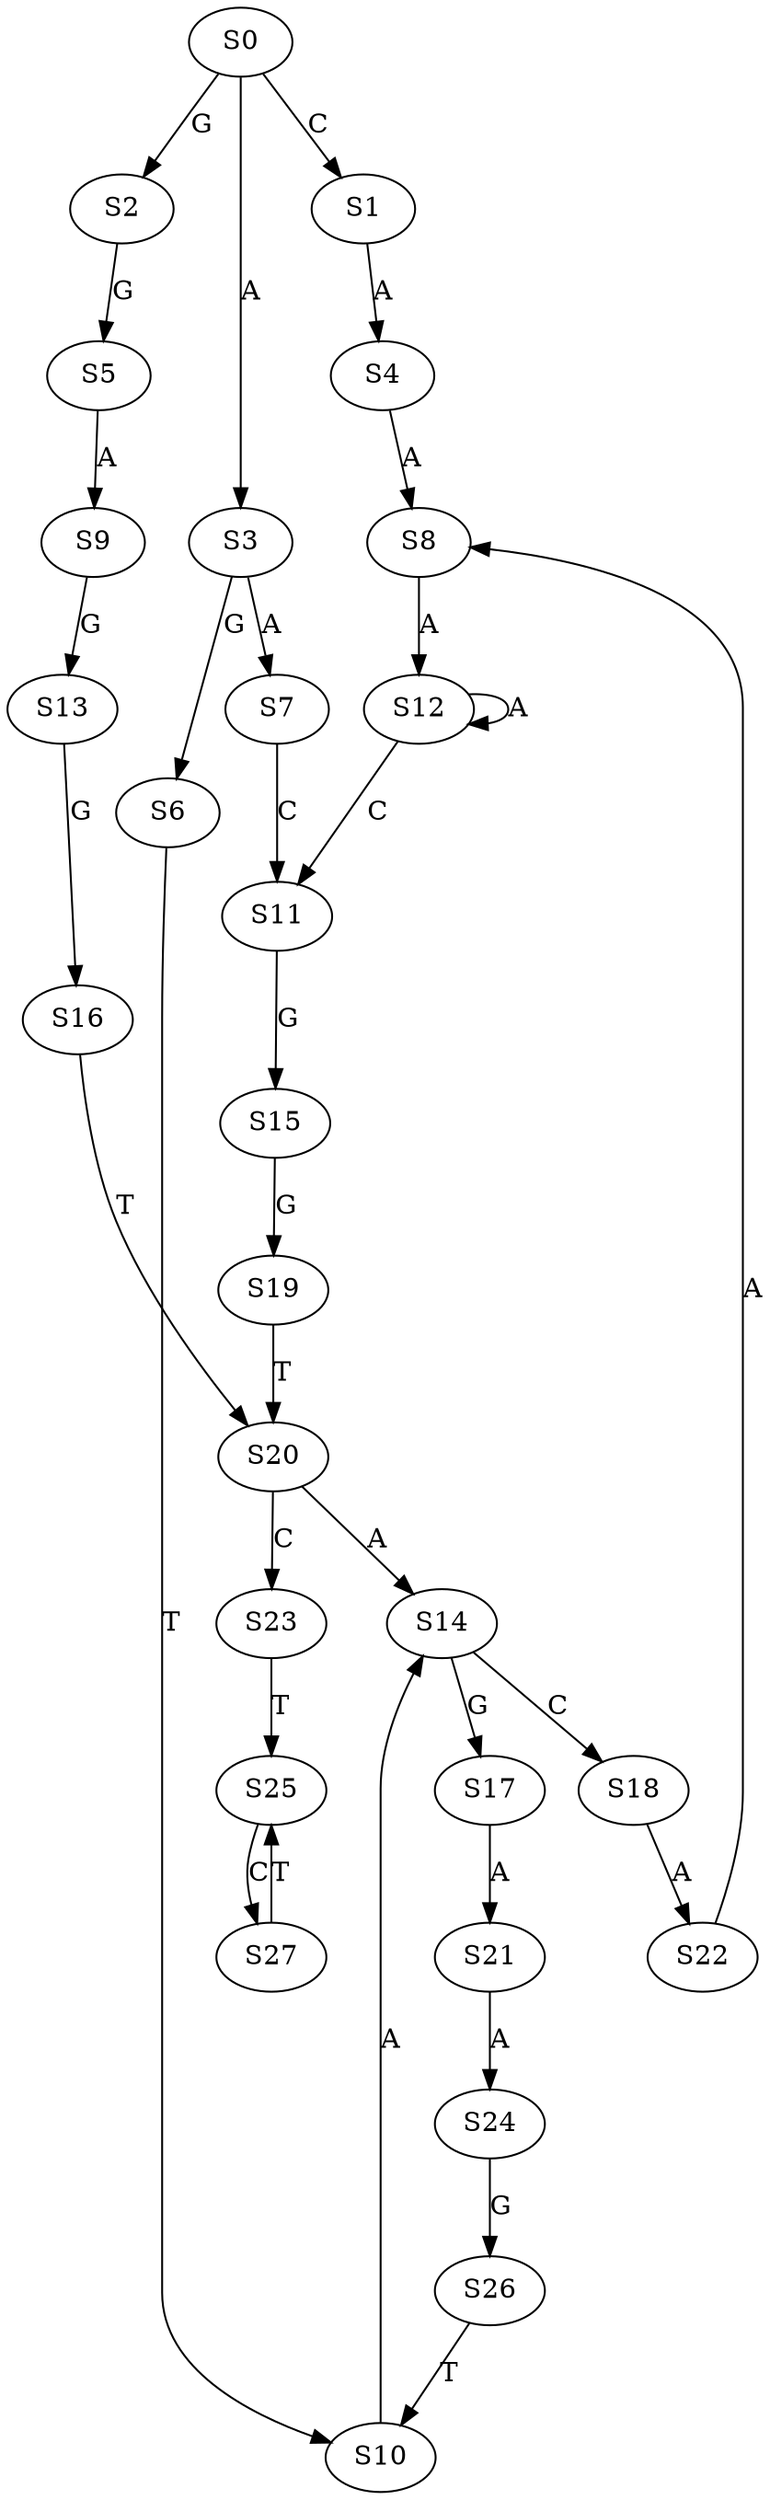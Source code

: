 strict digraph  {
	S0 -> S1 [ label = C ];
	S0 -> S2 [ label = G ];
	S0 -> S3 [ label = A ];
	S1 -> S4 [ label = A ];
	S2 -> S5 [ label = G ];
	S3 -> S6 [ label = G ];
	S3 -> S7 [ label = A ];
	S4 -> S8 [ label = A ];
	S5 -> S9 [ label = A ];
	S6 -> S10 [ label = T ];
	S7 -> S11 [ label = C ];
	S8 -> S12 [ label = A ];
	S9 -> S13 [ label = G ];
	S10 -> S14 [ label = A ];
	S11 -> S15 [ label = G ];
	S12 -> S11 [ label = C ];
	S12 -> S12 [ label = A ];
	S13 -> S16 [ label = G ];
	S14 -> S17 [ label = G ];
	S14 -> S18 [ label = C ];
	S15 -> S19 [ label = G ];
	S16 -> S20 [ label = T ];
	S17 -> S21 [ label = A ];
	S18 -> S22 [ label = A ];
	S19 -> S20 [ label = T ];
	S20 -> S14 [ label = A ];
	S20 -> S23 [ label = C ];
	S21 -> S24 [ label = A ];
	S22 -> S8 [ label = A ];
	S23 -> S25 [ label = T ];
	S24 -> S26 [ label = G ];
	S25 -> S27 [ label = C ];
	S26 -> S10 [ label = T ];
	S27 -> S25 [ label = T ];
}

